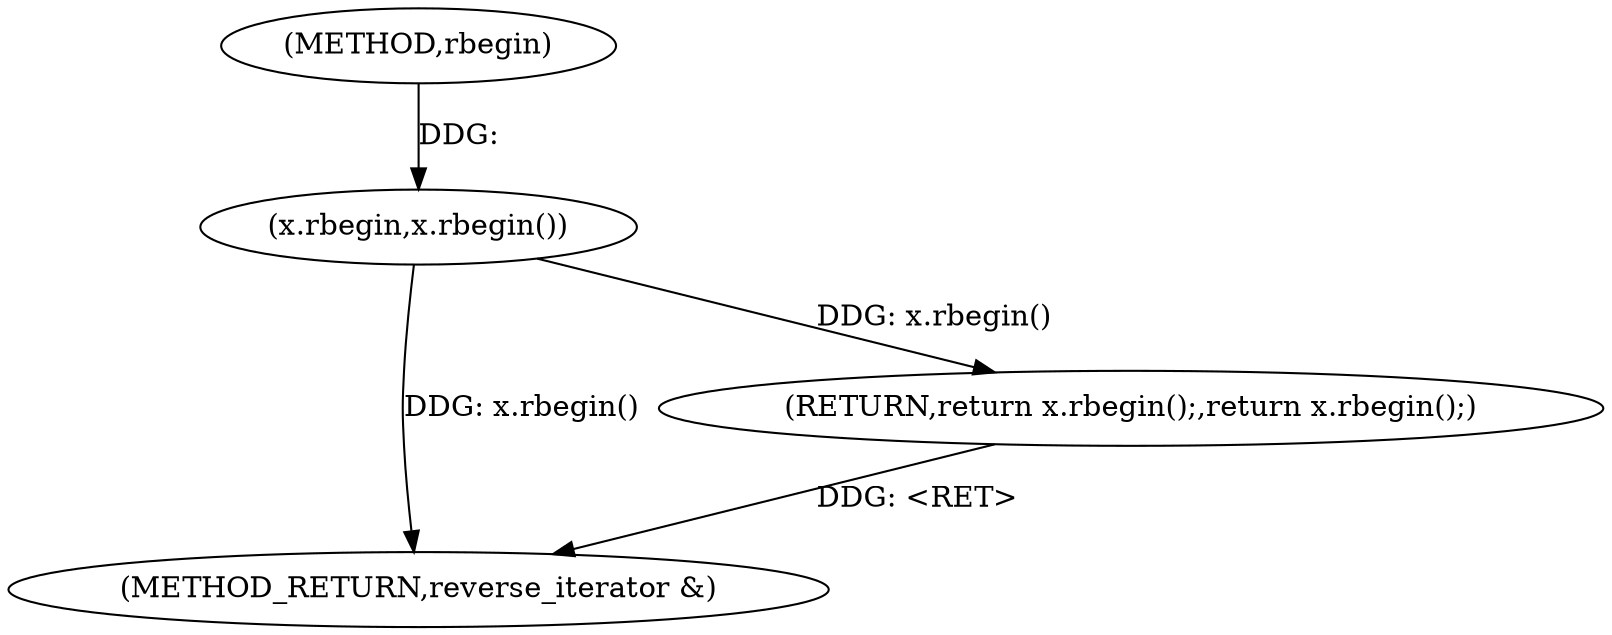 digraph "rbegin" {  
"1000735" [label = "(METHOD,rbegin)" ]
"1000739" [label = "(METHOD_RETURN,reverse_iterator &)" ]
"1000737" [label = "(RETURN,return x.rbegin();,return x.rbegin();)" ]
"1000738" [label = "(x.rbegin,x.rbegin())" ]
  "1000737" -> "1000739"  [ label = "DDG: <RET>"] 
  "1000738" -> "1000739"  [ label = "DDG: x.rbegin()"] 
  "1000738" -> "1000737"  [ label = "DDG: x.rbegin()"] 
  "1000735" -> "1000738"  [ label = "DDG: "] 
}
